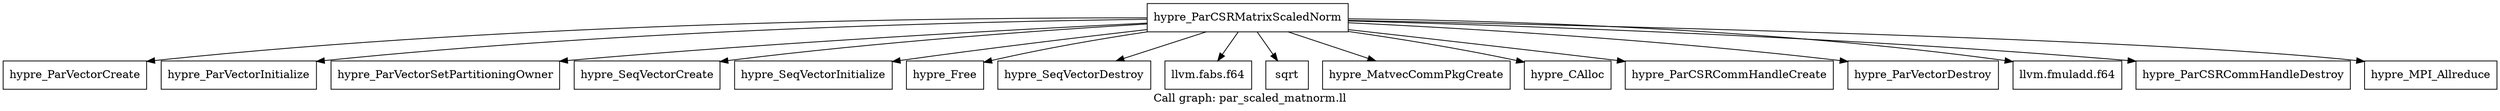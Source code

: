 digraph "Call graph: par_scaled_matnorm.ll" {
	label="Call graph: par_scaled_matnorm.ll";

	Node0x55c98f4dd2c0 [shape=record,label="{hypre_ParCSRMatrixScaledNorm}"];
	Node0x55c98f4dd2c0 -> Node0x55c98f4de2c0;
	Node0x55c98f4dd2c0 -> Node0x55c98f4decb0;
	Node0x55c98f4dd2c0 -> Node0x55c98f4e0750;
	Node0x55c98f4dd2c0 -> Node0x55c98f4e35e0;
	Node0x55c98f4dd2c0 -> Node0x55c98f4e4960;
	Node0x55c98f4dd2c0 -> Node0x55c98f4ecd80;
	Node0x55c98f4dd2c0 -> Node0x55c98f4de410;
	Node0x55c98f4dd2c0 -> Node0x55c98f4e49d0;
	Node0x55c98f4dd2c0 -> Node0x55c98f4e4f80;
	Node0x55c98f4dd2c0 -> Node0x55c98f4e7e30;
	Node0x55c98f4dd2c0 -> Node0x55c98f4e8140;
	Node0x55c98f4dd2c0 -> Node0x55c98f4e8520;
	Node0x55c98f4dd2c0 -> Node0x55c98f4e5330;
	Node0x55c98f4dd2c0 -> Node0x55c98f4e8820;
	Node0x55c98f4dd2c0 -> Node0x55c98f4e4630;
	Node0x55c98f4dd2c0 -> Node0x55c98f4ea850;
	Node0x55c98f4e8820 [shape=record,label="{llvm.fmuladd.f64}"];
	Node0x55c98f4e4630 [shape=record,label="{hypre_ParCSRCommHandleDestroy}"];
	Node0x55c98f4ea850 [shape=record,label="{hypre_MPI_Allreduce}"];
	Node0x55c98f4e5330 [shape=record,label="{hypre_ParVectorDestroy}"];
	Node0x55c98f4de410 [shape=record,label="{hypre_SeqVectorDestroy}"];
	Node0x55c98f4ecd80 [shape=record,label="{hypre_Free}"];
	Node0x55c98f4de2c0 [shape=record,label="{hypre_ParVectorCreate}"];
	Node0x55c98f4decb0 [shape=record,label="{hypre_ParVectorInitialize}"];
	Node0x55c98f4e0750 [shape=record,label="{hypre_ParVectorSetPartitioningOwner}"];
	Node0x55c98f4e35e0 [shape=record,label="{hypre_SeqVectorCreate}"];
	Node0x55c98f4e4960 [shape=record,label="{hypre_SeqVectorInitialize}"];
	Node0x55c98f4e4f80 [shape=record,label="{sqrt}"];
	Node0x55c98f4e49d0 [shape=record,label="{llvm.fabs.f64}"];
	Node0x55c98f4e7e30 [shape=record,label="{hypre_MatvecCommPkgCreate}"];
	Node0x55c98f4e8140 [shape=record,label="{hypre_CAlloc}"];
	Node0x55c98f4e8520 [shape=record,label="{hypre_ParCSRCommHandleCreate}"];
}
